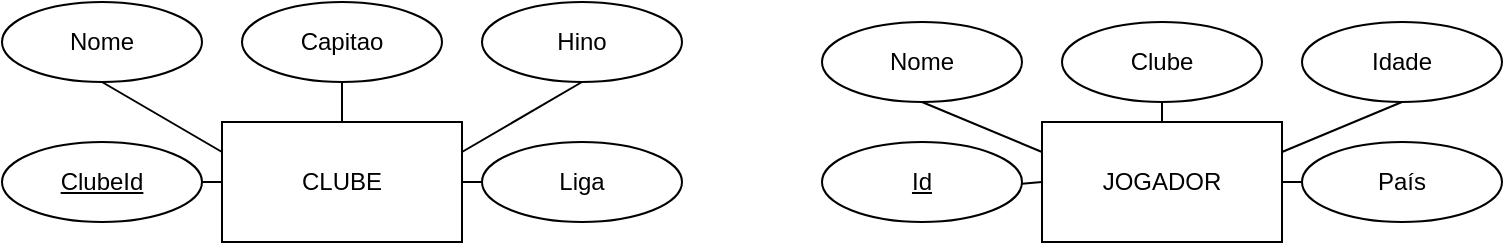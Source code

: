 <mxfile version="28.2.5">
  <diagram name="Página-1" id="ZuBOBz5zoSPugGbZbxMv">
    <mxGraphModel dx="2310" dy="879" grid="1" gridSize="10" guides="1" tooltips="1" connect="1" arrows="1" fold="1" page="1" pageScale="1" pageWidth="827" pageHeight="1169" math="0" shadow="0">
      <root>
        <mxCell id="0" />
        <mxCell id="1" parent="0" />
        <mxCell id="2kuMkGwONnxZ9jZL0DD0-1" value="CLUBE" style="rounded=0;whiteSpace=wrap;html=1;" vertex="1" parent="1">
          <mxGeometry x="-690" y="90" width="120" height="60" as="geometry" />
        </mxCell>
        <mxCell id="2kuMkGwONnxZ9jZL0DD0-2" value="Capitao" style="ellipse;whiteSpace=wrap;html=1;align=center;" vertex="1" parent="1">
          <mxGeometry x="-680" y="30" width="100" height="40" as="geometry" />
        </mxCell>
        <mxCell id="2kuMkGwONnxZ9jZL0DD0-3" value="Hino" style="ellipse;whiteSpace=wrap;html=1;align=center;" vertex="1" parent="1">
          <mxGeometry x="-560" y="30" width="100" height="40" as="geometry" />
        </mxCell>
        <mxCell id="2kuMkGwONnxZ9jZL0DD0-4" value="Liga" style="ellipse;whiteSpace=wrap;html=1;align=center;" vertex="1" parent="1">
          <mxGeometry x="-560" y="100" width="100" height="40" as="geometry" />
        </mxCell>
        <mxCell id="2kuMkGwONnxZ9jZL0DD0-5" value="&lt;u&gt;ClubeId&lt;/u&gt;" style="ellipse;whiteSpace=wrap;html=1;align=center;" vertex="1" parent="1">
          <mxGeometry x="-800" y="100" width="100" height="40" as="geometry" />
        </mxCell>
        <mxCell id="2kuMkGwONnxZ9jZL0DD0-6" value="Nome" style="ellipse;whiteSpace=wrap;html=1;align=center;" vertex="1" parent="1">
          <mxGeometry x="-800" y="30" width="100" height="40" as="geometry" />
        </mxCell>
        <mxCell id="2kuMkGwONnxZ9jZL0DD0-7" value="" style="endArrow=none;html=1;rounded=0;entryX=0;entryY=0.5;entryDx=0;entryDy=0;exitX=1;exitY=0.5;exitDx=0;exitDy=0;" edge="1" parent="1" source="2kuMkGwONnxZ9jZL0DD0-1" target="2kuMkGwONnxZ9jZL0DD0-4">
          <mxGeometry width="50" height="50" relative="1" as="geometry">
            <mxPoint x="-560" y="110" as="sourcePoint" />
            <mxPoint x="-520" y="70" as="targetPoint" />
          </mxGeometry>
        </mxCell>
        <mxCell id="2kuMkGwONnxZ9jZL0DD0-9" value="" style="endArrow=none;html=1;rounded=0;entryX=0.5;entryY=1;entryDx=0;entryDy=0;exitX=1;exitY=0.25;exitDx=0;exitDy=0;" edge="1" parent="1" source="2kuMkGwONnxZ9jZL0DD0-1" target="2kuMkGwONnxZ9jZL0DD0-3">
          <mxGeometry width="50" height="50" relative="1" as="geometry">
            <mxPoint x="-570" y="110" as="sourcePoint" />
            <mxPoint x="-520" y="60" as="targetPoint" />
          </mxGeometry>
        </mxCell>
        <mxCell id="2kuMkGwONnxZ9jZL0DD0-10" value="" style="endArrow=none;html=1;rounded=0;entryX=0.5;entryY=1;entryDx=0;entryDy=0;exitX=0.5;exitY=0;exitDx=0;exitDy=0;" edge="1" parent="1" source="2kuMkGwONnxZ9jZL0DD0-1" target="2kuMkGwONnxZ9jZL0DD0-2">
          <mxGeometry width="50" height="50" relative="1" as="geometry">
            <mxPoint x="-640" y="100" as="sourcePoint" />
            <mxPoint x="-590" y="50" as="targetPoint" />
          </mxGeometry>
        </mxCell>
        <mxCell id="2kuMkGwONnxZ9jZL0DD0-11" value="" style="endArrow=none;html=1;rounded=0;entryX=0.5;entryY=1;entryDx=0;entryDy=0;exitX=0;exitY=0.25;exitDx=0;exitDy=0;" edge="1" parent="1" source="2kuMkGwONnxZ9jZL0DD0-1" target="2kuMkGwONnxZ9jZL0DD0-6">
          <mxGeometry width="50" height="50" relative="1" as="geometry">
            <mxPoint x="-690" y="110" as="sourcePoint" />
            <mxPoint x="-640" y="60" as="targetPoint" />
          </mxGeometry>
        </mxCell>
        <mxCell id="2kuMkGwONnxZ9jZL0DD0-12" value="" style="endArrow=none;html=1;rounded=0;entryX=0;entryY=0.5;entryDx=0;entryDy=0;exitX=1;exitY=0.5;exitDx=0;exitDy=0;" edge="1" parent="1" source="2kuMkGwONnxZ9jZL0DD0-5" target="2kuMkGwONnxZ9jZL0DD0-1">
          <mxGeometry width="50" height="50" relative="1" as="geometry">
            <mxPoint x="-700" y="120" as="sourcePoint" />
            <mxPoint x="-650" y="70" as="targetPoint" />
          </mxGeometry>
        </mxCell>
        <mxCell id="2kuMkGwONnxZ9jZL0DD0-13" value="JOGADOR" style="rounded=0;whiteSpace=wrap;html=1;" vertex="1" parent="1">
          <mxGeometry x="-280" y="90" width="120" height="60" as="geometry" />
        </mxCell>
        <mxCell id="2kuMkGwONnxZ9jZL0DD0-14" value="Clube" style="ellipse;whiteSpace=wrap;html=1;align=center;" vertex="1" parent="1">
          <mxGeometry x="-270" y="40" width="100" height="40" as="geometry" />
        </mxCell>
        <mxCell id="2kuMkGwONnxZ9jZL0DD0-15" value="Idade" style="ellipse;whiteSpace=wrap;html=1;align=center;" vertex="1" parent="1">
          <mxGeometry x="-150" y="40" width="100" height="40" as="geometry" />
        </mxCell>
        <mxCell id="2kuMkGwONnxZ9jZL0DD0-16" value="País" style="ellipse;whiteSpace=wrap;html=1;align=center;" vertex="1" parent="1">
          <mxGeometry x="-150" y="100" width="100" height="40" as="geometry" />
        </mxCell>
        <mxCell id="2kuMkGwONnxZ9jZL0DD0-17" value="Nome" style="ellipse;whiteSpace=wrap;html=1;align=center;" vertex="1" parent="1">
          <mxGeometry x="-390" y="40" width="100" height="40" as="geometry" />
        </mxCell>
        <mxCell id="2kuMkGwONnxZ9jZL0DD0-18" value="Id" style="ellipse;whiteSpace=wrap;html=1;align=center;fontStyle=4;" vertex="1" parent="1">
          <mxGeometry x="-390" y="100" width="100" height="40" as="geometry" />
        </mxCell>
        <mxCell id="2kuMkGwONnxZ9jZL0DD0-19" value="" style="endArrow=none;html=1;rounded=0;entryX=0;entryY=0.5;entryDx=0;entryDy=0;exitX=1;exitY=0.5;exitDx=0;exitDy=0;" edge="1" parent="1" source="2kuMkGwONnxZ9jZL0DD0-13" target="2kuMkGwONnxZ9jZL0DD0-16">
          <mxGeometry width="50" height="50" relative="1" as="geometry">
            <mxPoint x="-140" y="100" as="sourcePoint" />
            <mxPoint x="-110" y="70" as="targetPoint" />
          </mxGeometry>
        </mxCell>
        <mxCell id="2kuMkGwONnxZ9jZL0DD0-20" value="" style="endArrow=none;html=1;rounded=0;entryX=0.5;entryY=1;entryDx=0;entryDy=0;exitX=1;exitY=0.25;exitDx=0;exitDy=0;" edge="1" parent="1" source="2kuMkGwONnxZ9jZL0DD0-13" target="2kuMkGwONnxZ9jZL0DD0-15">
          <mxGeometry width="50" height="50" relative="1" as="geometry">
            <mxPoint x="-150" y="90" as="sourcePoint" />
            <mxPoint x="-110" y="60" as="targetPoint" />
          </mxGeometry>
        </mxCell>
        <mxCell id="2kuMkGwONnxZ9jZL0DD0-21" value="" style="endArrow=none;html=1;rounded=0;entryX=0.5;entryY=1;entryDx=0;entryDy=0;exitX=0.5;exitY=0;exitDx=0;exitDy=0;" edge="1" parent="1" source="2kuMkGwONnxZ9jZL0DD0-13" target="2kuMkGwONnxZ9jZL0DD0-14">
          <mxGeometry width="50" height="50" relative="1" as="geometry">
            <mxPoint x="-200" y="80" as="sourcePoint" />
            <mxPoint x="-170" y="40" as="targetPoint" />
          </mxGeometry>
        </mxCell>
        <mxCell id="2kuMkGwONnxZ9jZL0DD0-22" value="" style="endArrow=none;html=1;rounded=0;entryX=0.5;entryY=1;entryDx=0;entryDy=0;exitX=0;exitY=0.25;exitDx=0;exitDy=0;" edge="1" parent="1" source="2kuMkGwONnxZ9jZL0DD0-13" target="2kuMkGwONnxZ9jZL0DD0-17">
          <mxGeometry width="50" height="50" relative="1" as="geometry">
            <mxPoint x="-280" y="110" as="sourcePoint" />
            <mxPoint x="-230" y="60" as="targetPoint" />
          </mxGeometry>
        </mxCell>
        <mxCell id="2kuMkGwONnxZ9jZL0DD0-23" value="" style="endArrow=none;html=1;rounded=0;entryX=0;entryY=0.5;entryDx=0;entryDy=0;" edge="1" parent="1" source="2kuMkGwONnxZ9jZL0DD0-18" target="2kuMkGwONnxZ9jZL0DD0-13">
          <mxGeometry width="50" height="50" relative="1" as="geometry">
            <mxPoint x="-290" y="120" as="sourcePoint" />
            <mxPoint x="-240" y="70" as="targetPoint" />
          </mxGeometry>
        </mxCell>
      </root>
    </mxGraphModel>
  </diagram>
</mxfile>
